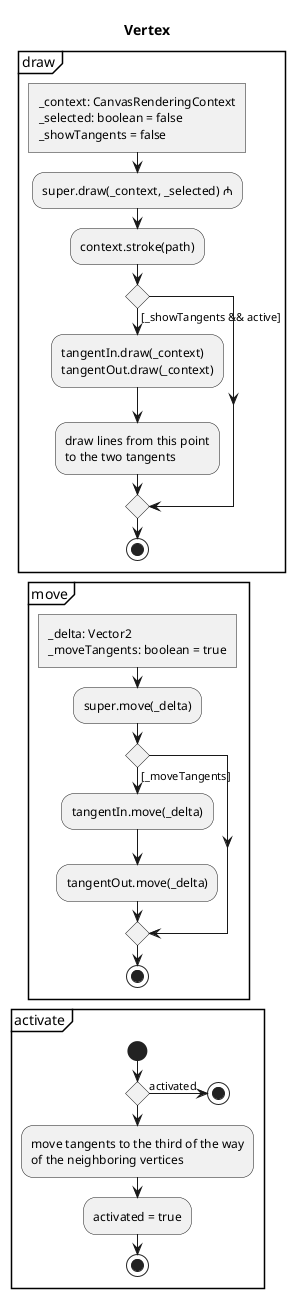 @startuml Vertex
skinparam monochrome true

title Vertex

partition draw {
	:_context: CanvasRenderingContext
	_selected: boolean = false
	_showTangents = false]
	:super.draw(_context, _selected) ₼;
	:context.stroke(path);
	if() then ([_showTangents && active])
		:tangentIn.draw(_context)
		tangentOut.draw(_context);

		:draw lines from this point
		to the two tangents;
	endif
	stop 
}

partition move {
	:_delta: Vector2
	_moveTangents: boolean = true]
	:super.move(_delta);
	if() then ([_moveTangents])
		:tangentIn.move(_delta);
		:tangentOut.move(_delta);
	endif
	stop
}

partition activate{
	start
	if() then (activated)
		stop
	endif
	:move tangents to the third of the way
	of the neighboring vertices;
	:activated = true;
	stop
}
@enduml